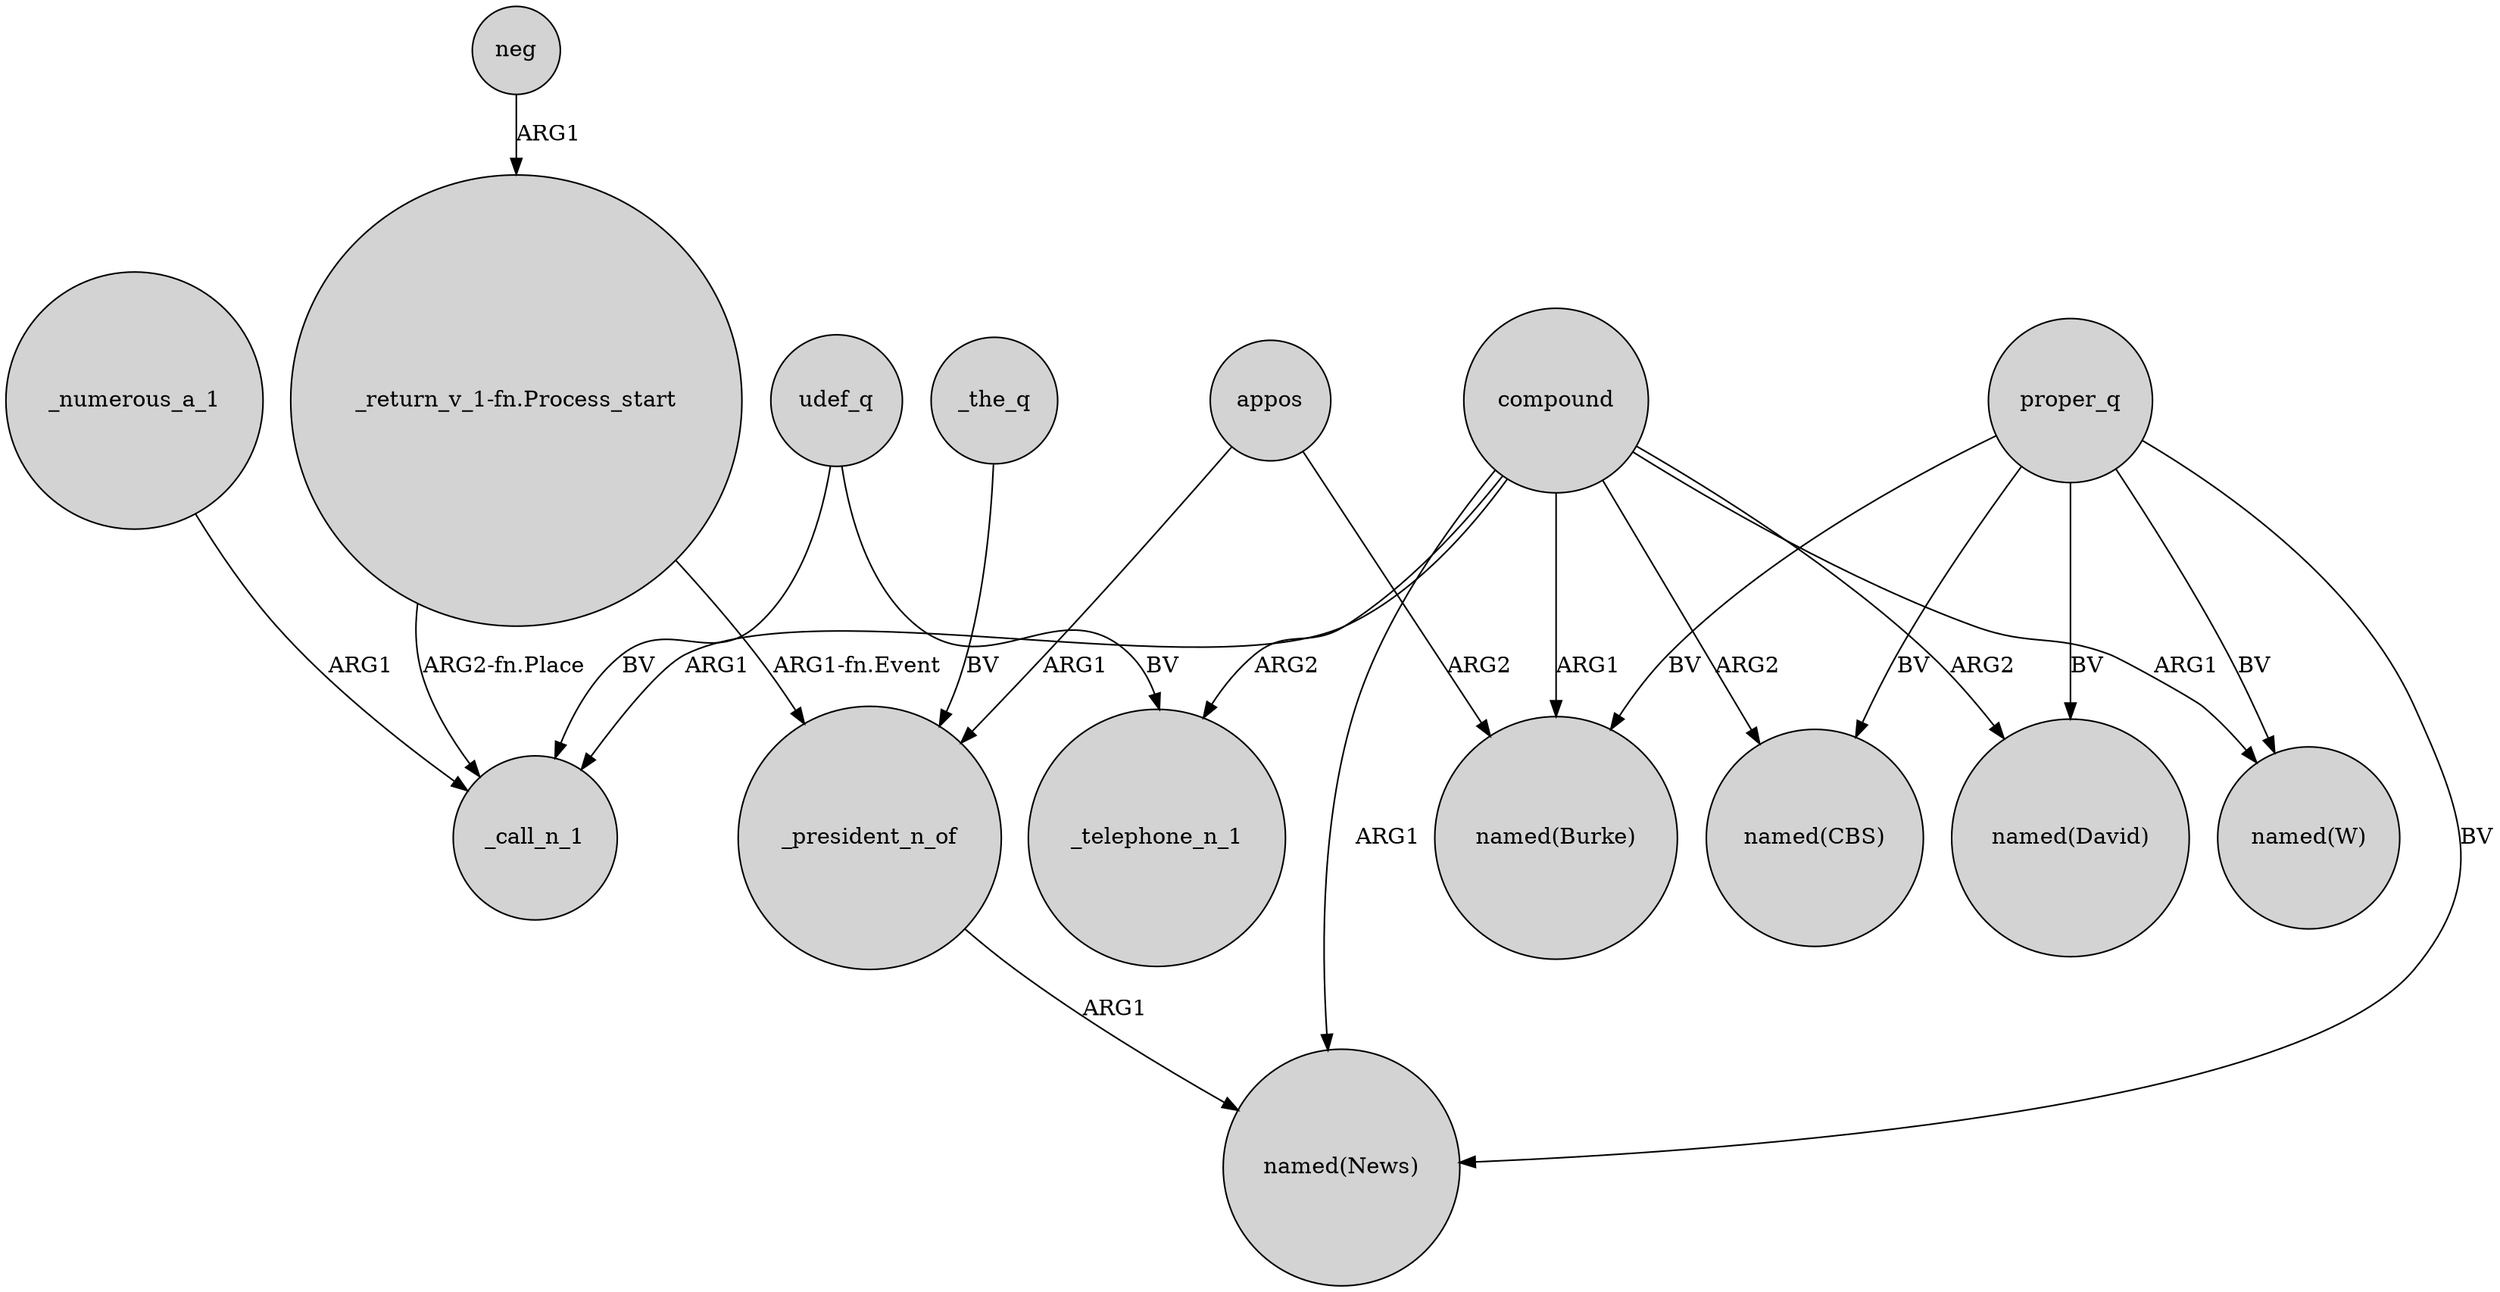 digraph {
	node [shape=circle style=filled]
	udef_q -> _telephone_n_1 [label=BV]
	neg -> "_return_v_1-fn.Process_start" [label=ARG1]
	"_return_v_1-fn.Process_start" -> _call_n_1 [label="ARG2-fn.Place"]
	compound -> "named(Burke)" [label=ARG1]
	proper_q -> "named(Burke)" [label=BV]
	_numerous_a_1 -> _call_n_1 [label=ARG1]
	appos -> "named(Burke)" [label=ARG2]
	udef_q -> _call_n_1 [label=BV]
	_president_n_of -> "named(News)" [label=ARG1]
	compound -> _call_n_1 [label=ARG1]
	compound -> _telephone_n_1 [label=ARG2]
	proper_q -> "named(W)" [label=BV]
	proper_q -> "named(CBS)" [label=BV]
	compound -> "named(News)" [label=ARG1]
	proper_q -> "named(News)" [label=BV]
	_the_q -> _president_n_of [label=BV]
	compound -> "named(W)" [label=ARG1]
	"_return_v_1-fn.Process_start" -> _president_n_of [label="ARG1-fn.Event"]
	proper_q -> "named(David)" [label=BV]
	appos -> _president_n_of [label=ARG1]
	compound -> "named(David)" [label=ARG2]
	compound -> "named(CBS)" [label=ARG2]
}

